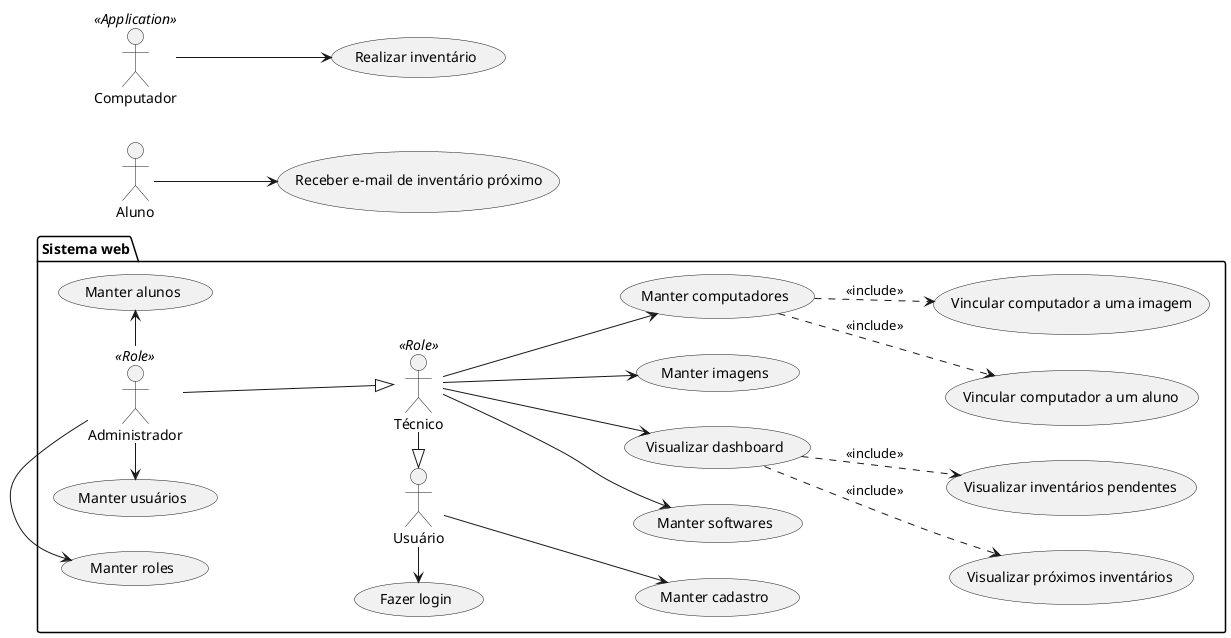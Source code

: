 @startuml usecases
  left to right direction
  package "Sistema web" {
    :Usuário: as user
    user -l-> (Fazer login)
    user --> (Manter cadastro)

    :Técnico: as tec <<Role>>
    tec -l-|> user
    "Manter computadores" as (crudcomp)
    tec --> crudcomp
    tec --> (Manter softwares)
    "Visualizar dashboard" as (dash)
    tec --> dash
    dash ..> (Visualizar próximos inventários) : <<include>>
    dash ..> (Visualizar inventários pendentes) : <<include>>
    crudcomp ..> (Vincular computador a um aluno) : <<include>>
    crudcomp ..> (Vincular computador a uma imagem) : <<include>>
    tec --> (Manter imagens)

    :Administrador: as admin <<Role>>
    admin -d-|> tec
    admin -l-> (Manter usuários)
    admin -l-> (Manter roles)
    admin -> (Manter alunos)
  }
  :Aluno: as alu
  alu --> (Receber e-mail de inventário próximo)
  :Computador: as comp <<Application>>
  comp --> (Realizar inventário)
@enduml
